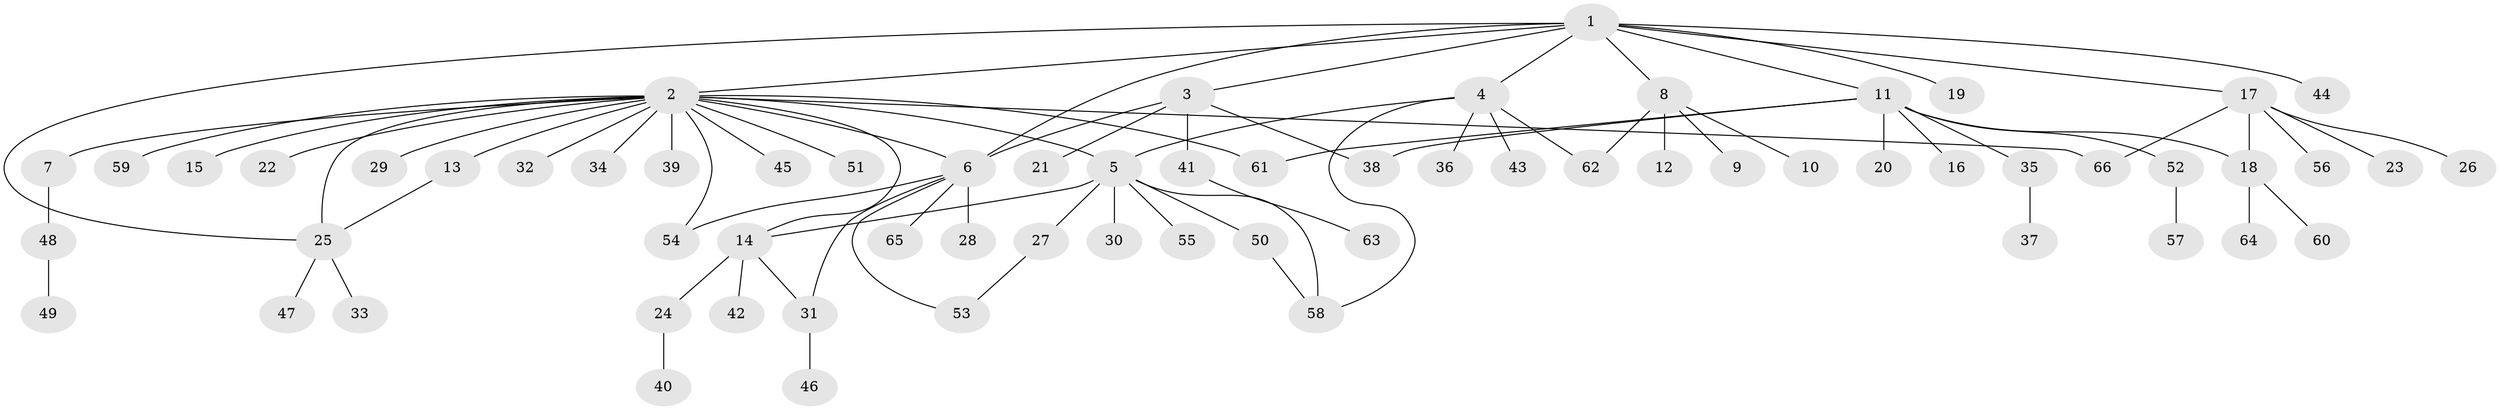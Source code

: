 // coarse degree distribution, {8: 0.041666666666666664, 20: 0.020833333333333332, 5: 0.08333333333333333, 6: 0.020833333333333332, 7: 0.020833333333333332, 2: 0.14583333333333334, 1: 0.625, 4: 0.020833333333333332, 3: 0.020833333333333332}
// Generated by graph-tools (version 1.1) at 2025/23/03/03/25 07:23:48]
// undirected, 66 vertices, 81 edges
graph export_dot {
graph [start="1"]
  node [color=gray90,style=filled];
  1;
  2;
  3;
  4;
  5;
  6;
  7;
  8;
  9;
  10;
  11;
  12;
  13;
  14;
  15;
  16;
  17;
  18;
  19;
  20;
  21;
  22;
  23;
  24;
  25;
  26;
  27;
  28;
  29;
  30;
  31;
  32;
  33;
  34;
  35;
  36;
  37;
  38;
  39;
  40;
  41;
  42;
  43;
  44;
  45;
  46;
  47;
  48;
  49;
  50;
  51;
  52;
  53;
  54;
  55;
  56;
  57;
  58;
  59;
  60;
  61;
  62;
  63;
  64;
  65;
  66;
  1 -- 2;
  1 -- 3;
  1 -- 4;
  1 -- 6;
  1 -- 8;
  1 -- 11;
  1 -- 17;
  1 -- 19;
  1 -- 25;
  1 -- 44;
  2 -- 5;
  2 -- 6;
  2 -- 7;
  2 -- 13;
  2 -- 14;
  2 -- 15;
  2 -- 22;
  2 -- 25;
  2 -- 29;
  2 -- 32;
  2 -- 34;
  2 -- 39;
  2 -- 45;
  2 -- 51;
  2 -- 54;
  2 -- 59;
  2 -- 61;
  2 -- 66;
  3 -- 6;
  3 -- 21;
  3 -- 38;
  3 -- 41;
  4 -- 5;
  4 -- 36;
  4 -- 43;
  4 -- 58;
  4 -- 62;
  5 -- 14;
  5 -- 27;
  5 -- 30;
  5 -- 50;
  5 -- 55;
  5 -- 58;
  6 -- 28;
  6 -- 31;
  6 -- 53;
  6 -- 54;
  6 -- 65;
  7 -- 48;
  8 -- 9;
  8 -- 10;
  8 -- 12;
  8 -- 62;
  11 -- 16;
  11 -- 18;
  11 -- 20;
  11 -- 35;
  11 -- 38;
  11 -- 52;
  11 -- 61;
  13 -- 25;
  14 -- 24;
  14 -- 31;
  14 -- 42;
  17 -- 18;
  17 -- 23;
  17 -- 26;
  17 -- 56;
  17 -- 66;
  18 -- 60;
  18 -- 64;
  24 -- 40;
  25 -- 33;
  25 -- 47;
  27 -- 53;
  31 -- 46;
  35 -- 37;
  41 -- 63;
  48 -- 49;
  50 -- 58;
  52 -- 57;
}
